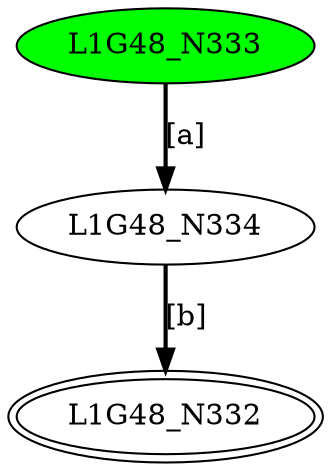 digraph G48{
"L1G48_N332" [peripheries=2];
"L1G48_N333" [style=filled,fillcolor=green];
"L1G48_N334";
"L1G48_N333"->"L1G48_N334" [style = bold, label = "[a]"];
"L1G48_N334"->"L1G48_N332" [style = bold, label = "[b]"];
}

